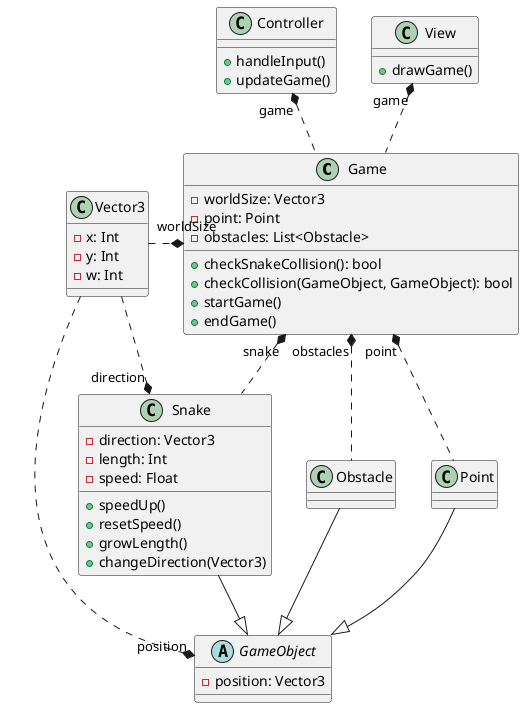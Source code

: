 @startuml classDiagram
skinparam groupInheritance 2

' Game classes
class Game {
    + checkSnakeCollision(): bool
    + checkCollision(GameObject, GameObject): bool
    + startGame()
    + endGame()

    - worldSize: Vector3
    - point: Point
    - obstacles: List<Obstacle>
}

abstract GameObject {
    - position: Vector3
}

class Snake {
    + speedUp()
    + resetSpeed()
    + growLength()
    + changeDirection(Vector3)

    - direction: Vector3
    - length: Int
    - speed: Float
}

class Point {
}

class Obstacle {
}

' Util classes
class Controller {
    + handleInput()
    + updateGame()
}

class View {
    + drawGame()
}

class Vector3 {
    - x: Int
    - y: Int
    - w: Int
}

' Inheritance
GameObject <|-up- Point
GameObject <|-up- Obstacle
GameObject <|-up- Snake

' Associations
Game "snake" *.. Snake
Game "point" *.. Point
Game "obstacles" *.. Obstacle
Game "worldSize" *.left. Vector3
GameObject "position" *.left. Vector3
Snake "direction" *.left. Vector3
View "game" *.. Game
Controller "game" *.. Game

@enduml